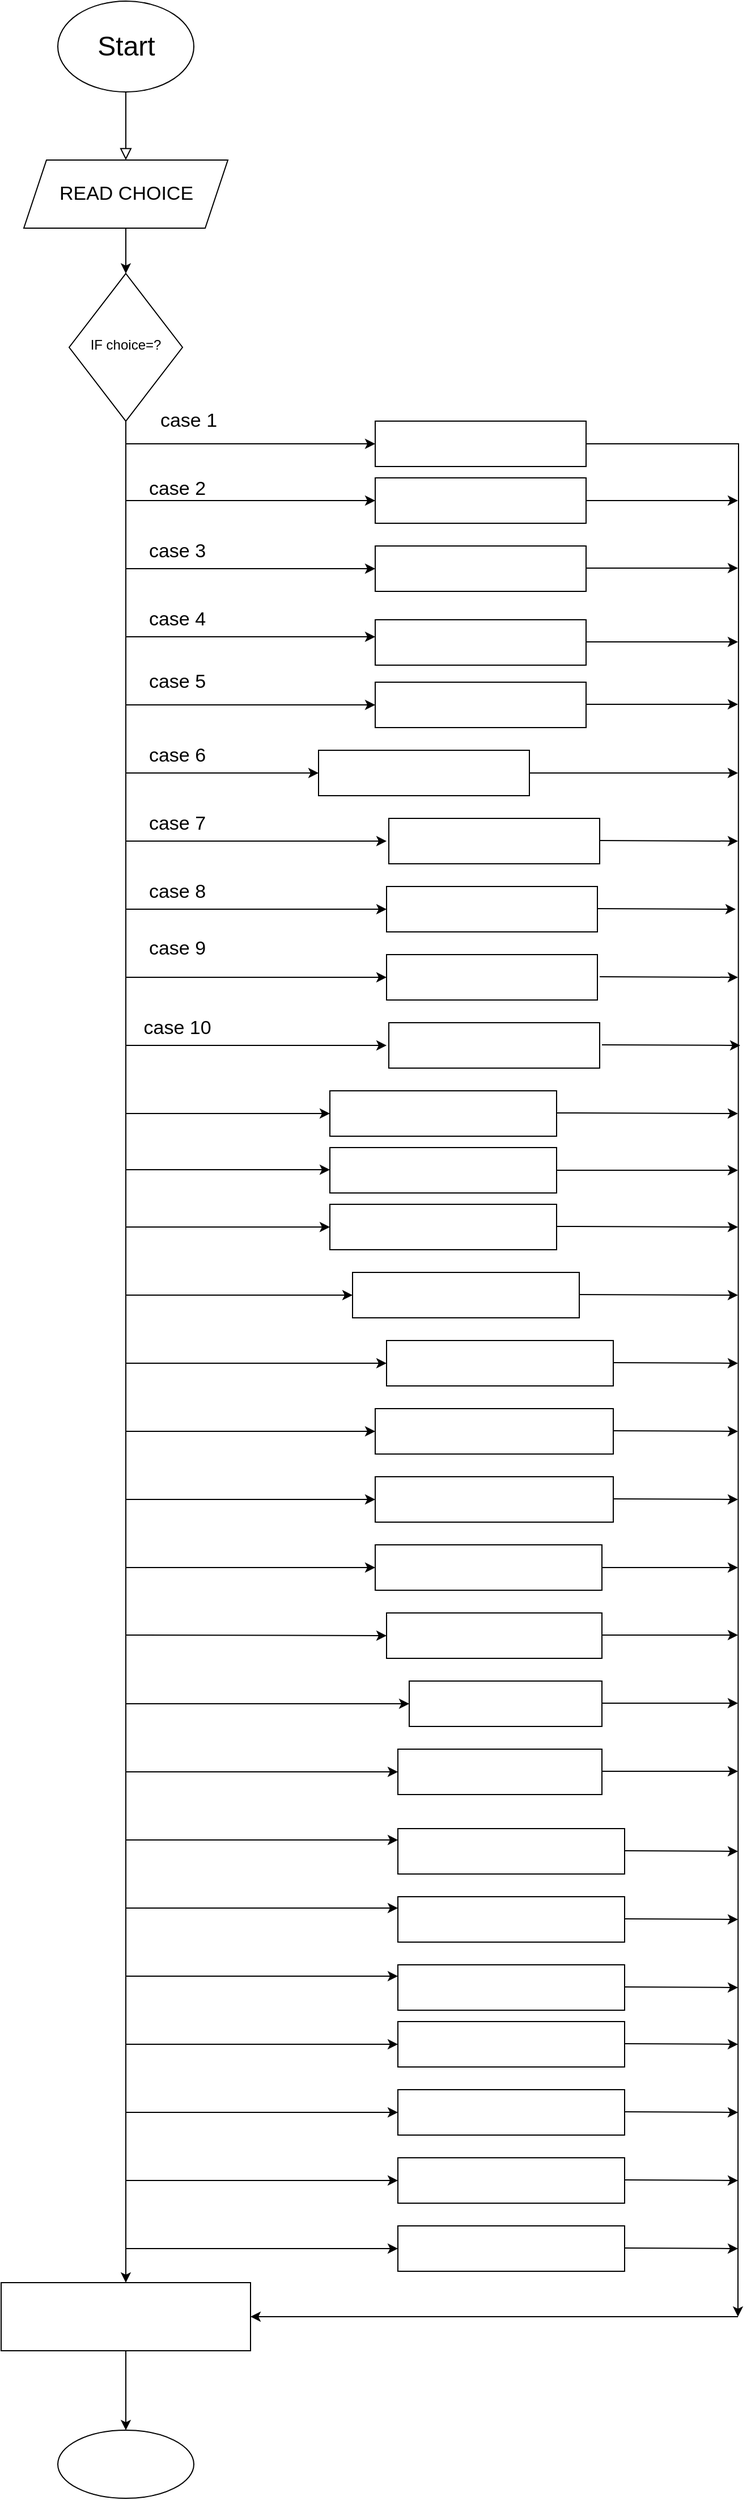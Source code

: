 <mxfile version="16.5.5" type="github">
  <diagram id="C5RBs43oDa-KdzZeNtuy" name="Page-1">
    <mxGraphModel dx="1038" dy="539" grid="1" gridSize="10" guides="1" tooltips="1" connect="1" arrows="1" fold="1" page="1" pageScale="1" pageWidth="827" pageHeight="1169" math="0" shadow="0">
      <root>
        <mxCell id="WIyWlLk6GJQsqaUBKTNV-0" />
        <mxCell id="WIyWlLk6GJQsqaUBKTNV-1" parent="WIyWlLk6GJQsqaUBKTNV-0" />
        <mxCell id="WIyWlLk6GJQsqaUBKTNV-2" value="" style="rounded=0;html=1;jettySize=auto;orthogonalLoop=1;fontSize=11;endArrow=block;endFill=0;endSize=8;strokeWidth=1;shadow=0;labelBackgroundColor=none;edgeStyle=orthogonalEdgeStyle;" parent="WIyWlLk6GJQsqaUBKTNV-1" edge="1">
          <mxGeometry relative="1" as="geometry">
            <mxPoint x="220" y="120" as="sourcePoint" />
            <mxPoint x="220" y="180" as="targetPoint" />
          </mxGeometry>
        </mxCell>
        <mxCell id="JxBvs1aVQcFAX8afxNv3-6" style="edgeStyle=orthogonalEdgeStyle;rounded=0;orthogonalLoop=1;jettySize=auto;html=1;entryX=0.5;entryY=0;entryDx=0;entryDy=0;entryPerimeter=0;" edge="1" parent="WIyWlLk6GJQsqaUBKTNV-1" source="WIyWlLk6GJQsqaUBKTNV-6" target="JxBvs1aVQcFAX8afxNv3-8">
          <mxGeometry relative="1" as="geometry">
            <mxPoint x="220" y="1610" as="targetPoint" />
            <Array as="points" />
          </mxGeometry>
        </mxCell>
        <mxCell id="WIyWlLk6GJQsqaUBKTNV-6" value="IF choice=?" style="rhombus;whiteSpace=wrap;html=1;shadow=0;fontFamily=Helvetica;fontSize=12;align=center;strokeWidth=1;spacing=6;spacingTop=-4;" parent="WIyWlLk6GJQsqaUBKTNV-1" vertex="1">
          <mxGeometry x="170" y="280" width="100" height="130" as="geometry" />
        </mxCell>
        <mxCell id="JxBvs1aVQcFAX8afxNv3-19" value="" style="edgeStyle=orthogonalEdgeStyle;rounded=0;orthogonalLoop=1;jettySize=auto;html=1;fontFamily=Helvetica;fontSize=17;" edge="1" parent="WIyWlLk6GJQsqaUBKTNV-1" source="JxBvs1aVQcFAX8afxNv3-1" target="WIyWlLk6GJQsqaUBKTNV-6">
          <mxGeometry relative="1" as="geometry" />
        </mxCell>
        <mxCell id="JxBvs1aVQcFAX8afxNv3-1" value="" style="shape=parallelogram;perimeter=parallelogramPerimeter;whiteSpace=wrap;html=1;fixedSize=1;" vertex="1" parent="WIyWlLk6GJQsqaUBKTNV-1">
          <mxGeometry x="130" y="180" width="180" height="60" as="geometry" />
        </mxCell>
        <mxCell id="JxBvs1aVQcFAX8afxNv3-10" value="" style="edgeStyle=orthogonalEdgeStyle;rounded=0;orthogonalLoop=1;jettySize=auto;html=1;" edge="1" parent="WIyWlLk6GJQsqaUBKTNV-1" source="JxBvs1aVQcFAX8afxNv3-8" target="JxBvs1aVQcFAX8afxNv3-9">
          <mxGeometry relative="1" as="geometry" />
        </mxCell>
        <mxCell id="JxBvs1aVQcFAX8afxNv3-8" value="" style="rounded=0;whiteSpace=wrap;html=1;" vertex="1" parent="WIyWlLk6GJQsqaUBKTNV-1">
          <mxGeometry x="110" y="2050" width="220" height="60" as="geometry" />
        </mxCell>
        <mxCell id="JxBvs1aVQcFAX8afxNv3-9" value="" style="ellipse;whiteSpace=wrap;html=1;rounded=0;" vertex="1" parent="WIyWlLk6GJQsqaUBKTNV-1">
          <mxGeometry x="160" y="2180" width="120" height="60" as="geometry" />
        </mxCell>
        <mxCell id="JxBvs1aVQcFAX8afxNv3-11" value="" style="ellipse;whiteSpace=wrap;html=1;fontFamily=Helvetica;" vertex="1" parent="WIyWlLk6GJQsqaUBKTNV-1">
          <mxGeometry x="160" y="40" width="120" height="80" as="geometry" />
        </mxCell>
        <mxCell id="JxBvs1aVQcFAX8afxNv3-12" value="Start" style="text;html=1;resizable=0;autosize=1;align=center;verticalAlign=middle;points=[];fillColor=none;strokeColor=none;rounded=0;fontFamily=Helvetica;fontSize=24;" vertex="1" parent="WIyWlLk6GJQsqaUBKTNV-1">
          <mxGeometry x="185" y="65" width="70" height="30" as="geometry" />
        </mxCell>
        <mxCell id="JxBvs1aVQcFAX8afxNv3-14" value="READ CHOICE" style="text;html=1;resizable=0;autosize=1;align=center;verticalAlign=middle;points=[];fillColor=none;strokeColor=none;rounded=0;fontFamily=Helvetica;fontSize=17;" vertex="1" parent="WIyWlLk6GJQsqaUBKTNV-1">
          <mxGeometry x="155" y="195" width="130" height="30" as="geometry" />
        </mxCell>
        <mxCell id="JxBvs1aVQcFAX8afxNv3-23" value="" style="edgeStyle=orthogonalEdgeStyle;rounded=0;orthogonalLoop=1;jettySize=auto;html=1;fontFamily=Helvetica;fontSize=17;exitX=1;exitY=0.5;exitDx=0;exitDy=0;" edge="1" parent="WIyWlLk6GJQsqaUBKTNV-1" source="JxBvs1aVQcFAX8afxNv3-105">
          <mxGeometry relative="1" as="geometry">
            <mxPoint x="510" y="415" as="sourcePoint" />
            <mxPoint x="760" y="2080" as="targetPoint" />
          </mxGeometry>
        </mxCell>
        <mxCell id="JxBvs1aVQcFAX8afxNv3-25" value="" style="endArrow=classic;html=1;rounded=0;fontFamily=Helvetica;fontSize=17;" edge="1" parent="WIyWlLk6GJQsqaUBKTNV-1">
          <mxGeometry width="50" height="50" relative="1" as="geometry">
            <mxPoint x="220" y="600" as="sourcePoint" />
            <mxPoint x="440" y="600" as="targetPoint" />
          </mxGeometry>
        </mxCell>
        <mxCell id="JxBvs1aVQcFAX8afxNv3-26" value="" style="endArrow=classic;html=1;rounded=0;fontFamily=Helvetica;fontSize=17;" edge="1" parent="WIyWlLk6GJQsqaUBKTNV-1">
          <mxGeometry width="50" height="50" relative="1" as="geometry">
            <mxPoint x="220" y="540" as="sourcePoint" />
            <mxPoint x="440" y="540" as="targetPoint" />
          </mxGeometry>
        </mxCell>
        <mxCell id="JxBvs1aVQcFAX8afxNv3-27" value="" style="endArrow=classic;html=1;rounded=0;fontFamily=Helvetica;fontSize=17;" edge="1" parent="WIyWlLk6GJQsqaUBKTNV-1">
          <mxGeometry width="50" height="50" relative="1" as="geometry">
            <mxPoint x="220" y="660" as="sourcePoint" />
            <mxPoint x="440" y="660" as="targetPoint" />
          </mxGeometry>
        </mxCell>
        <mxCell id="JxBvs1aVQcFAX8afxNv3-28" value="" style="endArrow=classic;html=1;rounded=0;fontFamily=Helvetica;fontSize=17;" edge="1" parent="WIyWlLk6GJQsqaUBKTNV-1">
          <mxGeometry width="50" height="50" relative="1" as="geometry">
            <mxPoint x="220" y="1360" as="sourcePoint" />
            <mxPoint x="440" y="1360" as="targetPoint" />
          </mxGeometry>
        </mxCell>
        <mxCell id="JxBvs1aVQcFAX8afxNv3-29" value="" style="endArrow=classic;html=1;rounded=0;fontFamily=Helvetica;fontSize=17;" edge="1" parent="WIyWlLk6GJQsqaUBKTNV-1">
          <mxGeometry width="50" height="50" relative="1" as="geometry">
            <mxPoint x="220" y="1300" as="sourcePoint" />
            <mxPoint x="440" y="1300" as="targetPoint" />
          </mxGeometry>
        </mxCell>
        <mxCell id="JxBvs1aVQcFAX8afxNv3-30" value="" style="endArrow=classic;html=1;rounded=0;fontFamily=Helvetica;fontSize=17;" edge="1" parent="WIyWlLk6GJQsqaUBKTNV-1">
          <mxGeometry width="50" height="50" relative="1" as="geometry">
            <mxPoint x="220" y="1540" as="sourcePoint" />
            <mxPoint x="470" y="1540" as="targetPoint" />
          </mxGeometry>
        </mxCell>
        <mxCell id="JxBvs1aVQcFAX8afxNv3-31" value="" style="endArrow=classic;html=1;rounded=0;fontFamily=Helvetica;fontSize=17;" edge="1" parent="WIyWlLk6GJQsqaUBKTNV-1">
          <mxGeometry width="50" height="50" relative="1" as="geometry">
            <mxPoint x="220" y="1180" as="sourcePoint" />
            <mxPoint x="420" y="1180" as="targetPoint" />
          </mxGeometry>
        </mxCell>
        <mxCell id="JxBvs1aVQcFAX8afxNv3-32" value="" style="endArrow=classic;html=1;rounded=0;fontFamily=Helvetica;fontSize=17;" edge="1" parent="WIyWlLk6GJQsqaUBKTNV-1">
          <mxGeometry width="50" height="50" relative="1" as="geometry">
            <mxPoint x="220" y="1420" as="sourcePoint" />
            <mxPoint x="440" y="1420" as="targetPoint" />
          </mxGeometry>
        </mxCell>
        <mxCell id="JxBvs1aVQcFAX8afxNv3-33" value="" style="endArrow=classic;html=1;rounded=0;fontFamily=Helvetica;fontSize=17;" edge="1" parent="WIyWlLk6GJQsqaUBKTNV-1">
          <mxGeometry width="50" height="50" relative="1" as="geometry">
            <mxPoint x="220" y="1240" as="sourcePoint" />
            <mxPoint x="450" y="1240" as="targetPoint" />
          </mxGeometry>
        </mxCell>
        <mxCell id="JxBvs1aVQcFAX8afxNv3-34" value="" style="endArrow=classic;html=1;rounded=0;fontFamily=Helvetica;fontSize=17;" edge="1" parent="WIyWlLk6GJQsqaUBKTNV-1">
          <mxGeometry width="50" height="50" relative="1" as="geometry">
            <mxPoint x="220" y="1600" as="sourcePoint" />
            <mxPoint x="460" y="1600" as="targetPoint" />
          </mxGeometry>
        </mxCell>
        <mxCell id="JxBvs1aVQcFAX8afxNv3-35" value="" style="endArrow=classic;html=1;rounded=0;fontFamily=Helvetica;fontSize=17;" edge="1" parent="WIyWlLk6GJQsqaUBKTNV-1">
          <mxGeometry width="50" height="50" relative="1" as="geometry">
            <mxPoint x="220" y="960" as="sourcePoint" />
            <mxPoint x="450" y="960" as="targetPoint" />
          </mxGeometry>
        </mxCell>
        <mxCell id="JxBvs1aVQcFAX8afxNv3-36" value="" style="endArrow=classic;html=1;rounded=0;fontFamily=Helvetica;fontSize=17;" edge="1" parent="WIyWlLk6GJQsqaUBKTNV-1">
          <mxGeometry width="50" height="50" relative="1" as="geometry">
            <mxPoint x="220" y="1020" as="sourcePoint" />
            <mxPoint x="400" y="1020" as="targetPoint" />
          </mxGeometry>
        </mxCell>
        <mxCell id="JxBvs1aVQcFAX8afxNv3-37" value="" style="endArrow=classic;html=1;rounded=0;fontFamily=Helvetica;fontSize=17;" edge="1" parent="WIyWlLk6GJQsqaUBKTNV-1">
          <mxGeometry width="50" height="50" relative="1" as="geometry">
            <mxPoint x="220" y="780" as="sourcePoint" />
            <mxPoint x="450" y="780" as="targetPoint" />
          </mxGeometry>
        </mxCell>
        <mxCell id="JxBvs1aVQcFAX8afxNv3-38" value="" style="endArrow=classic;html=1;rounded=0;fontFamily=Helvetica;fontSize=17;" edge="1" parent="WIyWlLk6GJQsqaUBKTNV-1">
          <mxGeometry width="50" height="50" relative="1" as="geometry">
            <mxPoint x="220" y="840" as="sourcePoint" />
            <mxPoint x="450" y="840" as="targetPoint" />
          </mxGeometry>
        </mxCell>
        <mxCell id="JxBvs1aVQcFAX8afxNv3-40" value="" style="endArrow=classic;html=1;rounded=0;fontFamily=Helvetica;fontSize=17;" edge="1" parent="WIyWlLk6GJQsqaUBKTNV-1">
          <mxGeometry width="50" height="50" relative="1" as="geometry">
            <mxPoint x="220" y="900" as="sourcePoint" />
            <mxPoint x="450" y="900" as="targetPoint" />
          </mxGeometry>
        </mxCell>
        <mxCell id="JxBvs1aVQcFAX8afxNv3-42" value="" style="endArrow=classic;html=1;rounded=0;fontFamily=Helvetica;fontSize=17;entryX=0;entryY=0.5;entryDx=0;entryDy=0;" edge="1" parent="WIyWlLk6GJQsqaUBKTNV-1" target="JxBvs1aVQcFAX8afxNv3-49">
          <mxGeometry width="50" height="50" relative="1" as="geometry">
            <mxPoint x="220" y="480" as="sourcePoint" />
            <mxPoint x="410" y="480" as="targetPoint" />
          </mxGeometry>
        </mxCell>
        <mxCell id="JxBvs1aVQcFAX8afxNv3-43" value="" style="endArrow=classic;html=1;rounded=0;fontFamily=Helvetica;fontSize=17;" edge="1" parent="WIyWlLk6GJQsqaUBKTNV-1">
          <mxGeometry width="50" height="50" relative="1" as="geometry">
            <mxPoint x="220" y="1479.5" as="sourcePoint" />
            <mxPoint x="450" y="1480" as="targetPoint" />
          </mxGeometry>
        </mxCell>
        <mxCell id="JxBvs1aVQcFAX8afxNv3-44" value="" style="endArrow=classic;html=1;rounded=0;fontFamily=Helvetica;fontSize=17;" edge="1" parent="WIyWlLk6GJQsqaUBKTNV-1">
          <mxGeometry width="50" height="50" relative="1" as="geometry">
            <mxPoint x="220" y="720" as="sourcePoint" />
            <mxPoint x="390" y="720" as="targetPoint" />
          </mxGeometry>
        </mxCell>
        <mxCell id="JxBvs1aVQcFAX8afxNv3-49" value="" style="rounded=0;whiteSpace=wrap;html=1;fontFamily=Helvetica;fontSize=17;" vertex="1" parent="WIyWlLk6GJQsqaUBKTNV-1">
          <mxGeometry x="440" y="460" width="186" height="40" as="geometry" />
        </mxCell>
        <mxCell id="JxBvs1aVQcFAX8afxNv3-56" value="" style="rounded=0;whiteSpace=wrap;html=1;fontFamily=Helvetica;fontSize=17;" vertex="1" parent="WIyWlLk6GJQsqaUBKTNV-1">
          <mxGeometry x="460" y="1580" width="180" height="40" as="geometry" />
        </mxCell>
        <mxCell id="JxBvs1aVQcFAX8afxNv3-66" value="" style="rounded=0;whiteSpace=wrap;html=1;fontFamily=Helvetica;fontSize=17;" vertex="1" parent="WIyWlLk6GJQsqaUBKTNV-1">
          <mxGeometry x="470" y="1520" width="170" height="40" as="geometry" />
        </mxCell>
        <mxCell id="JxBvs1aVQcFAX8afxNv3-68" value="" style="rounded=0;whiteSpace=wrap;html=1;fontFamily=Helvetica;fontSize=17;" vertex="1" parent="WIyWlLk6GJQsqaUBKTNV-1">
          <mxGeometry x="450" y="1460" width="190" height="40" as="geometry" />
        </mxCell>
        <mxCell id="JxBvs1aVQcFAX8afxNv3-69" value="" style="rounded=0;whiteSpace=wrap;html=1;fontFamily=Helvetica;fontSize=17;" vertex="1" parent="WIyWlLk6GJQsqaUBKTNV-1">
          <mxGeometry x="440" y="1400" width="200" height="40" as="geometry" />
        </mxCell>
        <mxCell id="JxBvs1aVQcFAX8afxNv3-70" value="" style="rounded=0;whiteSpace=wrap;html=1;fontFamily=Helvetica;fontSize=17;" vertex="1" parent="WIyWlLk6GJQsqaUBKTNV-1">
          <mxGeometry x="440" y="1340" width="210" height="40" as="geometry" />
        </mxCell>
        <mxCell id="JxBvs1aVQcFAX8afxNv3-71" value="" style="rounded=0;whiteSpace=wrap;html=1;fontFamily=Helvetica;fontSize=17;" vertex="1" parent="WIyWlLk6GJQsqaUBKTNV-1">
          <mxGeometry x="440" y="1280" width="210" height="40" as="geometry" />
        </mxCell>
        <mxCell id="JxBvs1aVQcFAX8afxNv3-72" value="" style="rounded=0;whiteSpace=wrap;html=1;fontFamily=Helvetica;fontSize=17;" vertex="1" parent="WIyWlLk6GJQsqaUBKTNV-1">
          <mxGeometry x="450" y="1220" width="200" height="40" as="geometry" />
        </mxCell>
        <mxCell id="JxBvs1aVQcFAX8afxNv3-74" value="" style="rounded=0;whiteSpace=wrap;html=1;fontFamily=Helvetica;fontSize=17;" vertex="1" parent="WIyWlLk6GJQsqaUBKTNV-1">
          <mxGeometry x="460" y="1820" width="200" height="40" as="geometry" />
        </mxCell>
        <mxCell id="JxBvs1aVQcFAX8afxNv3-75" value="" style="rounded=0;whiteSpace=wrap;html=1;fontFamily=Helvetica;fontSize=17;" vertex="1" parent="WIyWlLk6GJQsqaUBKTNV-1">
          <mxGeometry x="460" y="1770" width="200" height="40" as="geometry" />
        </mxCell>
        <mxCell id="JxBvs1aVQcFAX8afxNv3-76" value="" style="rounded=0;whiteSpace=wrap;html=1;fontFamily=Helvetica;fontSize=17;" vertex="1" parent="WIyWlLk6GJQsqaUBKTNV-1">
          <mxGeometry x="460" y="1710" width="200" height="40" as="geometry" />
        </mxCell>
        <mxCell id="JxBvs1aVQcFAX8afxNv3-77" value="" style="rounded=0;whiteSpace=wrap;html=1;fontFamily=Helvetica;fontSize=17;" vertex="1" parent="WIyWlLk6GJQsqaUBKTNV-1">
          <mxGeometry x="460" y="1650" width="200" height="40" as="geometry" />
        </mxCell>
        <mxCell id="JxBvs1aVQcFAX8afxNv3-78" value="" style="rounded=0;whiteSpace=wrap;html=1;fontFamily=Helvetica;fontSize=17;" vertex="1" parent="WIyWlLk6GJQsqaUBKTNV-1">
          <mxGeometry x="400" y="1100" width="200" height="40" as="geometry" />
        </mxCell>
        <mxCell id="JxBvs1aVQcFAX8afxNv3-79" value="" style="rounded=0;whiteSpace=wrap;html=1;fontFamily=Helvetica;fontSize=17;" vertex="1" parent="WIyWlLk6GJQsqaUBKTNV-1">
          <mxGeometry x="400" y="1050" width="200" height="40" as="geometry" />
        </mxCell>
        <mxCell id="JxBvs1aVQcFAX8afxNv3-80" value="" style="rounded=0;whiteSpace=wrap;html=1;fontFamily=Helvetica;fontSize=17;" vertex="1" parent="WIyWlLk6GJQsqaUBKTNV-1">
          <mxGeometry x="420" y="1160" width="200" height="40" as="geometry" />
        </mxCell>
        <mxCell id="JxBvs1aVQcFAX8afxNv3-81" value="" style="rounded=0;whiteSpace=wrap;html=1;fontFamily=Helvetica;fontSize=17;" vertex="1" parent="WIyWlLk6GJQsqaUBKTNV-1">
          <mxGeometry x="400" y="1000" width="200" height="40" as="geometry" />
        </mxCell>
        <mxCell id="JxBvs1aVQcFAX8afxNv3-82" value="" style="rounded=0;whiteSpace=wrap;html=1;fontFamily=Helvetica;fontSize=17;" vertex="1" parent="WIyWlLk6GJQsqaUBKTNV-1">
          <mxGeometry x="440" y="585" width="186" height="40" as="geometry" />
        </mxCell>
        <mxCell id="JxBvs1aVQcFAX8afxNv3-83" value="" style="rounded=0;whiteSpace=wrap;html=1;fontFamily=Helvetica;fontSize=17;" vertex="1" parent="WIyWlLk6GJQsqaUBKTNV-1">
          <mxGeometry x="440" y="520" width="186" height="40" as="geometry" />
        </mxCell>
        <mxCell id="JxBvs1aVQcFAX8afxNv3-84" value="" style="endArrow=classic;html=1;rounded=0;fontFamily=Helvetica;fontSize=17;" edge="1" parent="WIyWlLk6GJQsqaUBKTNV-1">
          <mxGeometry width="50" height="50" relative="1" as="geometry">
            <mxPoint x="220" y="2020" as="sourcePoint" />
            <mxPoint x="460" y="2020" as="targetPoint" />
            <Array as="points">
              <mxPoint x="340" y="2020" />
            </Array>
          </mxGeometry>
        </mxCell>
        <mxCell id="JxBvs1aVQcFAX8afxNv3-85" value="" style="endArrow=classic;html=1;rounded=0;fontFamily=Helvetica;fontSize=17;" edge="1" parent="WIyWlLk6GJQsqaUBKTNV-1">
          <mxGeometry width="50" height="50" relative="1" as="geometry">
            <mxPoint x="220" y="1960" as="sourcePoint" />
            <mxPoint x="460" y="1960" as="targetPoint" />
          </mxGeometry>
        </mxCell>
        <mxCell id="JxBvs1aVQcFAX8afxNv3-86" value="" style="endArrow=classic;html=1;rounded=0;fontFamily=Helvetica;fontSize=17;" edge="1" parent="WIyWlLk6GJQsqaUBKTNV-1">
          <mxGeometry width="50" height="50" relative="1" as="geometry">
            <mxPoint x="220" y="1840" as="sourcePoint" />
            <mxPoint x="460" y="1840" as="targetPoint" />
          </mxGeometry>
        </mxCell>
        <mxCell id="JxBvs1aVQcFAX8afxNv3-87" value="" style="endArrow=classic;html=1;rounded=0;fontFamily=Helvetica;fontSize=17;" edge="1" parent="WIyWlLk6GJQsqaUBKTNV-1">
          <mxGeometry width="50" height="50" relative="1" as="geometry">
            <mxPoint x="220" y="1780" as="sourcePoint" />
            <mxPoint x="460" y="1780" as="targetPoint" />
          </mxGeometry>
        </mxCell>
        <mxCell id="JxBvs1aVQcFAX8afxNv3-88" value="" style="endArrow=classic;html=1;rounded=0;fontFamily=Helvetica;fontSize=17;" edge="1" parent="WIyWlLk6GJQsqaUBKTNV-1">
          <mxGeometry width="50" height="50" relative="1" as="geometry">
            <mxPoint x="220" y="1720" as="sourcePoint" />
            <mxPoint x="460" y="1720" as="targetPoint" />
          </mxGeometry>
        </mxCell>
        <mxCell id="JxBvs1aVQcFAX8afxNv3-89" value="" style="endArrow=classic;html=1;rounded=0;fontFamily=Helvetica;fontSize=17;" edge="1" parent="WIyWlLk6GJQsqaUBKTNV-1">
          <mxGeometry width="50" height="50" relative="1" as="geometry">
            <mxPoint x="220" y="1660" as="sourcePoint" />
            <mxPoint x="460" y="1660" as="targetPoint" />
          </mxGeometry>
        </mxCell>
        <mxCell id="JxBvs1aVQcFAX8afxNv3-90" value="" style="endArrow=classic;html=1;rounded=0;fontFamily=Helvetica;fontSize=17;" edge="1" parent="WIyWlLk6GJQsqaUBKTNV-1">
          <mxGeometry width="50" height="50" relative="1" as="geometry">
            <mxPoint x="220" y="1900" as="sourcePoint" />
            <mxPoint x="460" y="1900" as="targetPoint" />
          </mxGeometry>
        </mxCell>
        <mxCell id="JxBvs1aVQcFAX8afxNv3-92" value="" style="rounded=0;whiteSpace=wrap;html=1;fontFamily=Helvetica;fontSize=17;" vertex="1" parent="WIyWlLk6GJQsqaUBKTNV-1">
          <mxGeometry x="460" y="1880" width="200" height="40" as="geometry" />
        </mxCell>
        <mxCell id="JxBvs1aVQcFAX8afxNv3-93" value="" style="rounded=0;whiteSpace=wrap;html=1;fontFamily=Helvetica;fontSize=17;" vertex="1" parent="WIyWlLk6GJQsqaUBKTNV-1">
          <mxGeometry x="460" y="1940" width="200" height="40" as="geometry" />
        </mxCell>
        <mxCell id="JxBvs1aVQcFAX8afxNv3-94" value="" style="rounded=0;whiteSpace=wrap;html=1;fontFamily=Helvetica;fontSize=17;" vertex="1" parent="WIyWlLk6GJQsqaUBKTNV-1">
          <mxGeometry x="460" y="2000" width="200" height="40" as="geometry" />
        </mxCell>
        <mxCell id="JxBvs1aVQcFAX8afxNv3-97" value="" style="endArrow=classic;html=1;rounded=0;fontFamily=Helvetica;fontSize=17;" edge="1" parent="WIyWlLk6GJQsqaUBKTNV-1">
          <mxGeometry width="50" height="50" relative="1" as="geometry">
            <mxPoint x="220" y="1069.5" as="sourcePoint" />
            <mxPoint x="400" y="1069.5" as="targetPoint" />
          </mxGeometry>
        </mxCell>
        <mxCell id="JxBvs1aVQcFAX8afxNv3-98" value="" style="endArrow=classic;html=1;rounded=0;fontFamily=Helvetica;fontSize=17;" edge="1" parent="WIyWlLk6GJQsqaUBKTNV-1">
          <mxGeometry width="50" height="50" relative="1" as="geometry">
            <mxPoint x="220" y="1120" as="sourcePoint" />
            <mxPoint x="400" y="1120" as="targetPoint" />
          </mxGeometry>
        </mxCell>
        <mxCell id="JxBvs1aVQcFAX8afxNv3-99" value="" style="endArrow=classic;html=1;rounded=0;fontFamily=Helvetica;fontSize=17;entryX=0;entryY=0.5;entryDx=0;entryDy=0;" edge="1" parent="WIyWlLk6GJQsqaUBKTNV-1">
          <mxGeometry width="50" height="50" relative="1" as="geometry">
            <mxPoint x="220" y="430" as="sourcePoint" />
            <mxPoint x="440" y="430" as="targetPoint" />
          </mxGeometry>
        </mxCell>
        <mxCell id="JxBvs1aVQcFAX8afxNv3-100" value="" style="rounded=0;whiteSpace=wrap;html=1;fontFamily=Helvetica;fontSize=17;" vertex="1" parent="WIyWlLk6GJQsqaUBKTNV-1">
          <mxGeometry x="440" y="640" width="186" height="40" as="geometry" />
        </mxCell>
        <mxCell id="JxBvs1aVQcFAX8afxNv3-101" value="" style="rounded=0;whiteSpace=wrap;html=1;fontFamily=Helvetica;fontSize=17;" vertex="1" parent="WIyWlLk6GJQsqaUBKTNV-1">
          <mxGeometry x="452" y="760" width="186" height="40" as="geometry" />
        </mxCell>
        <mxCell id="JxBvs1aVQcFAX8afxNv3-102" value="" style="rounded=0;whiteSpace=wrap;html=1;fontFamily=Helvetica;fontSize=17;" vertex="1" parent="WIyWlLk6GJQsqaUBKTNV-1">
          <mxGeometry x="450" y="820" width="186" height="40" as="geometry" />
        </mxCell>
        <mxCell id="JxBvs1aVQcFAX8afxNv3-103" value="" style="rounded=0;whiteSpace=wrap;html=1;fontFamily=Helvetica;fontSize=17;" vertex="1" parent="WIyWlLk6GJQsqaUBKTNV-1">
          <mxGeometry x="450" y="880" width="186" height="40" as="geometry" />
        </mxCell>
        <mxCell id="JxBvs1aVQcFAX8afxNv3-104" value="" style="rounded=0;whiteSpace=wrap;html=1;fontFamily=Helvetica;fontSize=17;" vertex="1" parent="WIyWlLk6GJQsqaUBKTNV-1">
          <mxGeometry x="390" y="700" width="186" height="40" as="geometry" />
        </mxCell>
        <mxCell id="JxBvs1aVQcFAX8afxNv3-105" value="" style="rounded=0;whiteSpace=wrap;html=1;fontFamily=Helvetica;fontSize=17;" vertex="1" parent="WIyWlLk6GJQsqaUBKTNV-1">
          <mxGeometry x="440" y="410" width="186" height="40" as="geometry" />
        </mxCell>
        <mxCell id="JxBvs1aVQcFAX8afxNv3-106" value="" style="endArrow=classic;html=1;rounded=0;fontFamily=Helvetica;fontSize=17;" edge="1" parent="WIyWlLk6GJQsqaUBKTNV-1">
          <mxGeometry width="50" height="50" relative="1" as="geometry">
            <mxPoint x="626" y="480" as="sourcePoint" />
            <mxPoint x="760" y="480" as="targetPoint" />
          </mxGeometry>
        </mxCell>
        <mxCell id="JxBvs1aVQcFAX8afxNv3-107" value="" style="endArrow=classic;html=1;rounded=0;fontFamily=Helvetica;fontSize=17;" edge="1" parent="WIyWlLk6GJQsqaUBKTNV-1">
          <mxGeometry width="50" height="50" relative="1" as="geometry">
            <mxPoint x="626" y="539.5" as="sourcePoint" />
            <mxPoint x="760" y="539.5" as="targetPoint" />
          </mxGeometry>
        </mxCell>
        <mxCell id="JxBvs1aVQcFAX8afxNv3-108" value="" style="endArrow=classic;html=1;rounded=0;fontFamily=Helvetica;fontSize=17;" edge="1" parent="WIyWlLk6GJQsqaUBKTNV-1">
          <mxGeometry width="50" height="50" relative="1" as="geometry">
            <mxPoint x="626" y="604.5" as="sourcePoint" />
            <mxPoint x="760" y="604.5" as="targetPoint" />
          </mxGeometry>
        </mxCell>
        <mxCell id="JxBvs1aVQcFAX8afxNv3-109" value="" style="endArrow=classic;html=1;rounded=0;fontFamily=Helvetica;fontSize=17;" edge="1" parent="WIyWlLk6GJQsqaUBKTNV-1">
          <mxGeometry width="50" height="50" relative="1" as="geometry">
            <mxPoint x="626" y="659.5" as="sourcePoint" />
            <mxPoint x="760" y="659.5" as="targetPoint" />
          </mxGeometry>
        </mxCell>
        <mxCell id="JxBvs1aVQcFAX8afxNv3-110" value="" style="endArrow=classic;html=1;rounded=0;fontFamily=Helvetica;fontSize=17;exitX=1;exitY=0.5;exitDx=0;exitDy=0;" edge="1" parent="WIyWlLk6GJQsqaUBKTNV-1" source="JxBvs1aVQcFAX8afxNv3-104">
          <mxGeometry width="50" height="50" relative="1" as="geometry">
            <mxPoint x="590" y="719.5" as="sourcePoint" />
            <mxPoint x="760" y="720" as="targetPoint" />
          </mxGeometry>
        </mxCell>
        <mxCell id="JxBvs1aVQcFAX8afxNv3-111" value="" style="endArrow=classic;html=1;rounded=0;fontFamily=Helvetica;fontSize=17;" edge="1" parent="WIyWlLk6GJQsqaUBKTNV-1">
          <mxGeometry width="50" height="50" relative="1" as="geometry">
            <mxPoint x="638" y="779.5" as="sourcePoint" />
            <mxPoint x="760" y="780" as="targetPoint" />
          </mxGeometry>
        </mxCell>
        <mxCell id="JxBvs1aVQcFAX8afxNv3-112" value="" style="rounded=0;whiteSpace=wrap;html=1;fontFamily=Helvetica;fontSize=17;" vertex="1" parent="WIyWlLk6GJQsqaUBKTNV-1">
          <mxGeometry x="452" y="940" width="186" height="40" as="geometry" />
        </mxCell>
        <mxCell id="JxBvs1aVQcFAX8afxNv3-116" value="" style="endArrow=classic;html=1;rounded=0;fontFamily=Helvetica;fontSize=17;entryX=1;entryY=0.5;entryDx=0;entryDy=0;" edge="1" parent="WIyWlLk6GJQsqaUBKTNV-1" target="JxBvs1aVQcFAX8afxNv3-8">
          <mxGeometry width="50" height="50" relative="1" as="geometry">
            <mxPoint x="760" y="2080" as="sourcePoint" />
            <mxPoint x="440" y="2000" as="targetPoint" />
          </mxGeometry>
        </mxCell>
        <mxCell id="JxBvs1aVQcFAX8afxNv3-117" value="" style="endArrow=classic;html=1;rounded=0;fontFamily=Helvetica;fontSize=17;" edge="1" parent="WIyWlLk6GJQsqaUBKTNV-1">
          <mxGeometry width="50" height="50" relative="1" as="geometry">
            <mxPoint x="600" y="1119.5" as="sourcePoint" />
            <mxPoint x="760" y="1120" as="targetPoint" />
          </mxGeometry>
        </mxCell>
        <mxCell id="JxBvs1aVQcFAX8afxNv3-118" value="" style="endArrow=classic;html=1;rounded=0;fontFamily=Helvetica;fontSize=17;" edge="1" parent="WIyWlLk6GJQsqaUBKTNV-1">
          <mxGeometry width="50" height="50" relative="1" as="geometry">
            <mxPoint x="620" y="1179.5" as="sourcePoint" />
            <mxPoint x="760" y="1180" as="targetPoint" />
          </mxGeometry>
        </mxCell>
        <mxCell id="JxBvs1aVQcFAX8afxNv3-119" value="" style="endArrow=classic;html=1;rounded=0;fontFamily=Helvetica;fontSize=17;" edge="1" parent="WIyWlLk6GJQsqaUBKTNV-1">
          <mxGeometry width="50" height="50" relative="1" as="geometry">
            <mxPoint x="600" y="1019.5" as="sourcePoint" />
            <mxPoint x="760" y="1020" as="targetPoint" />
          </mxGeometry>
        </mxCell>
        <mxCell id="JxBvs1aVQcFAX8afxNv3-120" value="" style="endArrow=classic;html=1;rounded=0;fontFamily=Helvetica;fontSize=17;" edge="1" parent="WIyWlLk6GJQsqaUBKTNV-1">
          <mxGeometry width="50" height="50" relative="1" as="geometry">
            <mxPoint x="640" y="959.5" as="sourcePoint" />
            <mxPoint x="762" y="960" as="targetPoint" />
          </mxGeometry>
        </mxCell>
        <mxCell id="JxBvs1aVQcFAX8afxNv3-121" value="" style="endArrow=classic;html=1;rounded=0;fontFamily=Helvetica;fontSize=17;" edge="1" parent="WIyWlLk6GJQsqaUBKTNV-1">
          <mxGeometry width="50" height="50" relative="1" as="geometry">
            <mxPoint x="636" y="839.5" as="sourcePoint" />
            <mxPoint x="758" y="840" as="targetPoint" />
          </mxGeometry>
        </mxCell>
        <mxCell id="JxBvs1aVQcFAX8afxNv3-122" value="" style="endArrow=classic;html=1;rounded=0;fontFamily=Helvetica;fontSize=17;" edge="1" parent="WIyWlLk6GJQsqaUBKTNV-1">
          <mxGeometry width="50" height="50" relative="1" as="geometry">
            <mxPoint x="638" y="899.5" as="sourcePoint" />
            <mxPoint x="760" y="900" as="targetPoint" />
          </mxGeometry>
        </mxCell>
        <mxCell id="JxBvs1aVQcFAX8afxNv3-123" value="" style="endArrow=classic;html=1;rounded=0;fontFamily=Helvetica;fontSize=17;exitX=1;exitY=0.5;exitDx=0;exitDy=0;" edge="1" parent="WIyWlLk6GJQsqaUBKTNV-1" source="JxBvs1aVQcFAX8afxNv3-79">
          <mxGeometry width="50" height="50" relative="1" as="geometry">
            <mxPoint x="620" y="1069.5" as="sourcePoint" />
            <mxPoint x="760" y="1070" as="targetPoint" />
          </mxGeometry>
        </mxCell>
        <mxCell id="JxBvs1aVQcFAX8afxNv3-124" value="" style="endArrow=classic;html=1;rounded=0;fontFamily=Helvetica;fontSize=17;" edge="1" parent="WIyWlLk6GJQsqaUBKTNV-1">
          <mxGeometry width="50" height="50" relative="1" as="geometry">
            <mxPoint x="640" y="1420" as="sourcePoint" />
            <mxPoint x="760" y="1420" as="targetPoint" />
          </mxGeometry>
        </mxCell>
        <mxCell id="JxBvs1aVQcFAX8afxNv3-125" value="" style="endArrow=classic;html=1;rounded=0;fontFamily=Helvetica;fontSize=17;" edge="1" parent="WIyWlLk6GJQsqaUBKTNV-1">
          <mxGeometry width="50" height="50" relative="1" as="geometry">
            <mxPoint x="650" y="1239.5" as="sourcePoint" />
            <mxPoint x="760" y="1240" as="targetPoint" />
          </mxGeometry>
        </mxCell>
        <mxCell id="JxBvs1aVQcFAX8afxNv3-127" value="" style="endArrow=classic;html=1;rounded=0;fontFamily=Helvetica;fontSize=17;" edge="1" parent="WIyWlLk6GJQsqaUBKTNV-1">
          <mxGeometry width="50" height="50" relative="1" as="geometry">
            <mxPoint x="650" y="1299.5" as="sourcePoint" />
            <mxPoint x="760" y="1300" as="targetPoint" />
          </mxGeometry>
        </mxCell>
        <mxCell id="JxBvs1aVQcFAX8afxNv3-128" value="" style="endArrow=classic;html=1;rounded=0;fontFamily=Helvetica;fontSize=17;" edge="1" parent="WIyWlLk6GJQsqaUBKTNV-1">
          <mxGeometry width="50" height="50" relative="1" as="geometry">
            <mxPoint x="650" y="1359.5" as="sourcePoint" />
            <mxPoint x="760" y="1360" as="targetPoint" />
          </mxGeometry>
        </mxCell>
        <mxCell id="JxBvs1aVQcFAX8afxNv3-129" value="" style="endArrow=classic;html=1;rounded=0;fontFamily=Helvetica;fontSize=17;" edge="1" parent="WIyWlLk6GJQsqaUBKTNV-1">
          <mxGeometry width="50" height="50" relative="1" as="geometry">
            <mxPoint x="640" y="1599.5" as="sourcePoint" />
            <mxPoint x="760" y="1599.5" as="targetPoint" />
          </mxGeometry>
        </mxCell>
        <mxCell id="JxBvs1aVQcFAX8afxNv3-130" value="" style="endArrow=classic;html=1;rounded=0;fontFamily=Helvetica;fontSize=17;" edge="1" parent="WIyWlLk6GJQsqaUBKTNV-1">
          <mxGeometry width="50" height="50" relative="1" as="geometry">
            <mxPoint x="640" y="1539.5" as="sourcePoint" />
            <mxPoint x="760" y="1539.5" as="targetPoint" />
          </mxGeometry>
        </mxCell>
        <mxCell id="JxBvs1aVQcFAX8afxNv3-131" value="" style="endArrow=classic;html=1;rounded=0;fontFamily=Helvetica;fontSize=17;" edge="1" parent="WIyWlLk6GJQsqaUBKTNV-1">
          <mxGeometry width="50" height="50" relative="1" as="geometry">
            <mxPoint x="660" y="1959.5" as="sourcePoint" />
            <mxPoint x="760" y="1960" as="targetPoint" />
          </mxGeometry>
        </mxCell>
        <mxCell id="JxBvs1aVQcFAX8afxNv3-132" value="" style="endArrow=classic;html=1;rounded=0;fontFamily=Helvetica;fontSize=17;" edge="1" parent="WIyWlLk6GJQsqaUBKTNV-1">
          <mxGeometry width="50" height="50" relative="1" as="geometry">
            <mxPoint x="660" y="1899.5" as="sourcePoint" />
            <mxPoint x="760" y="1900" as="targetPoint" />
          </mxGeometry>
        </mxCell>
        <mxCell id="JxBvs1aVQcFAX8afxNv3-133" value="" style="endArrow=classic;html=1;rounded=0;fontFamily=Helvetica;fontSize=17;" edge="1" parent="WIyWlLk6GJQsqaUBKTNV-1">
          <mxGeometry width="50" height="50" relative="1" as="geometry">
            <mxPoint x="660" y="1669.5" as="sourcePoint" />
            <mxPoint x="760" y="1670" as="targetPoint" />
          </mxGeometry>
        </mxCell>
        <mxCell id="JxBvs1aVQcFAX8afxNv3-134" value="" style="endArrow=classic;html=1;rounded=0;fontFamily=Helvetica;fontSize=17;" edge="1" parent="WIyWlLk6GJQsqaUBKTNV-1">
          <mxGeometry width="50" height="50" relative="1" as="geometry">
            <mxPoint x="660" y="1839.5" as="sourcePoint" />
            <mxPoint x="760" y="1840" as="targetPoint" />
          </mxGeometry>
        </mxCell>
        <mxCell id="JxBvs1aVQcFAX8afxNv3-135" value="" style="endArrow=classic;html=1;rounded=0;fontFamily=Helvetica;fontSize=17;" edge="1" parent="WIyWlLk6GJQsqaUBKTNV-1">
          <mxGeometry width="50" height="50" relative="1" as="geometry">
            <mxPoint x="660" y="1789.5" as="sourcePoint" />
            <mxPoint x="760" y="1790" as="targetPoint" />
          </mxGeometry>
        </mxCell>
        <mxCell id="JxBvs1aVQcFAX8afxNv3-137" value="" style="endArrow=classic;html=1;rounded=0;fontFamily=Helvetica;fontSize=17;" edge="1" parent="WIyWlLk6GJQsqaUBKTNV-1">
          <mxGeometry width="50" height="50" relative="1" as="geometry">
            <mxPoint x="660" y="1729.5" as="sourcePoint" />
            <mxPoint x="760" y="1730" as="targetPoint" />
          </mxGeometry>
        </mxCell>
        <mxCell id="JxBvs1aVQcFAX8afxNv3-138" value="" style="endArrow=classic;html=1;rounded=0;fontFamily=Helvetica;fontSize=17;" edge="1" parent="WIyWlLk6GJQsqaUBKTNV-1">
          <mxGeometry width="50" height="50" relative="1" as="geometry">
            <mxPoint x="660" y="2019.5" as="sourcePoint" />
            <mxPoint x="760" y="2020" as="targetPoint" />
          </mxGeometry>
        </mxCell>
        <mxCell id="JxBvs1aVQcFAX8afxNv3-139" value="" style="endArrow=classic;html=1;rounded=0;fontFamily=Helvetica;fontSize=17;" edge="1" parent="WIyWlLk6GJQsqaUBKTNV-1">
          <mxGeometry width="50" height="50" relative="1" as="geometry">
            <mxPoint x="640" y="1479.5" as="sourcePoint" />
            <mxPoint x="760" y="1479.5" as="targetPoint" />
          </mxGeometry>
        </mxCell>
        <mxCell id="JxBvs1aVQcFAX8afxNv3-140" value="case 1" style="text;html=1;resizable=0;autosize=1;align=center;verticalAlign=middle;points=[];fillColor=none;strokeColor=none;rounded=0;fontFamily=Helvetica;fontSize=17;" vertex="1" parent="WIyWlLk6GJQsqaUBKTNV-1">
          <mxGeometry x="240" y="395" width="70" height="30" as="geometry" />
        </mxCell>
        <mxCell id="JxBvs1aVQcFAX8afxNv3-141" value="case 10" style="text;html=1;resizable=0;autosize=1;align=center;verticalAlign=middle;points=[];fillColor=none;strokeColor=none;rounded=0;fontFamily=Helvetica;fontSize=17;" vertex="1" parent="WIyWlLk6GJQsqaUBKTNV-1">
          <mxGeometry x="230" y="930" width="70" height="30" as="geometry" />
        </mxCell>
        <mxCell id="JxBvs1aVQcFAX8afxNv3-142" value="case 9" style="text;html=1;resizable=0;autosize=1;align=center;verticalAlign=middle;points=[];fillColor=none;strokeColor=none;rounded=0;fontFamily=Helvetica;fontSize=17;" vertex="1" parent="WIyWlLk6GJQsqaUBKTNV-1">
          <mxGeometry x="230" y="860" width="70" height="30" as="geometry" />
        </mxCell>
        <mxCell id="JxBvs1aVQcFAX8afxNv3-143" value="case 8" style="text;html=1;resizable=0;autosize=1;align=center;verticalAlign=middle;points=[];fillColor=none;strokeColor=none;rounded=0;fontFamily=Helvetica;fontSize=17;" vertex="1" parent="WIyWlLk6GJQsqaUBKTNV-1">
          <mxGeometry x="230" y="810" width="70" height="30" as="geometry" />
        </mxCell>
        <mxCell id="JxBvs1aVQcFAX8afxNv3-144" value="case 7" style="text;html=1;resizable=0;autosize=1;align=center;verticalAlign=middle;points=[];fillColor=none;strokeColor=none;rounded=0;fontFamily=Helvetica;fontSize=17;" vertex="1" parent="WIyWlLk6GJQsqaUBKTNV-1">
          <mxGeometry x="230" y="750" width="70" height="30" as="geometry" />
        </mxCell>
        <mxCell id="JxBvs1aVQcFAX8afxNv3-145" value="case 6" style="text;html=1;resizable=0;autosize=1;align=center;verticalAlign=middle;points=[];fillColor=none;strokeColor=none;rounded=0;fontFamily=Helvetica;fontSize=17;" vertex="1" parent="WIyWlLk6GJQsqaUBKTNV-1">
          <mxGeometry x="230" y="690" width="70" height="30" as="geometry" />
        </mxCell>
        <mxCell id="JxBvs1aVQcFAX8afxNv3-146" value="case 5" style="text;html=1;resizable=0;autosize=1;align=center;verticalAlign=middle;points=[];fillColor=none;strokeColor=none;rounded=0;fontFamily=Helvetica;fontSize=17;" vertex="1" parent="WIyWlLk6GJQsqaUBKTNV-1">
          <mxGeometry x="230" y="625" width="70" height="30" as="geometry" />
        </mxCell>
        <mxCell id="JxBvs1aVQcFAX8afxNv3-147" value="case 2" style="text;html=1;resizable=0;autosize=1;align=center;verticalAlign=middle;points=[];fillColor=none;strokeColor=none;rounded=0;fontFamily=Helvetica;fontSize=17;" vertex="1" parent="WIyWlLk6GJQsqaUBKTNV-1">
          <mxGeometry x="230" y="455" width="70" height="30" as="geometry" />
        </mxCell>
        <mxCell id="JxBvs1aVQcFAX8afxNv3-148" value="case 3" style="text;html=1;resizable=0;autosize=1;align=center;verticalAlign=middle;points=[];fillColor=none;strokeColor=none;rounded=0;fontFamily=Helvetica;fontSize=17;" vertex="1" parent="WIyWlLk6GJQsqaUBKTNV-1">
          <mxGeometry x="230" y="510" width="70" height="30" as="geometry" />
        </mxCell>
        <mxCell id="JxBvs1aVQcFAX8afxNv3-149" value="case 4" style="text;html=1;resizable=0;autosize=1;align=center;verticalAlign=middle;points=[];fillColor=none;strokeColor=none;rounded=0;fontFamily=Helvetica;fontSize=17;" vertex="1" parent="WIyWlLk6GJQsqaUBKTNV-1">
          <mxGeometry x="230" y="570" width="70" height="30" as="geometry" />
        </mxCell>
      </root>
    </mxGraphModel>
  </diagram>
</mxfile>

